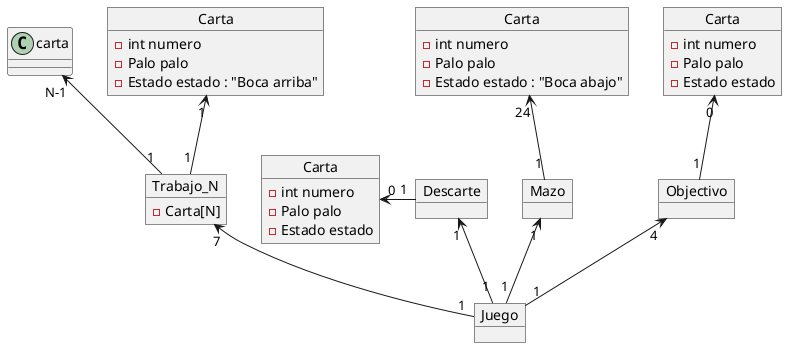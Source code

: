 @startuml
allow_mixing

object Juego
object Mazo
object Descarte
object Objectivo

object Trabajo_N {
	- Carta[N]
}

object "Carta" as carta1 {
	- int numero
	- Palo palo
	- Estado estado : "Boca arriba"	
}
object "Carta" as carta3 {
	- int numero
	- Palo palo
	- Estado estado
}
object "Carta" as carta4 {
	- int numero
	- Palo palo
	- Estado estado
}
object "Carta" as carta5 {
	- int numero
	- Palo palo
	- Estado estado : "Boca abajo"
}

carta1 "1" <-down- "1" Trabajo_N

carta1 <-[hidden]left- carta

Trabajo_N "1" -> "N-1" carta

Trabajo_N "7" <-down- "1" Juego

Descarte "1" <-- "1" Juego

Objectivo "4" <-- "1" Juego

Mazo "1" <-- "1" Juego

carta3 "0" <- "1" Descarte

carta4 "0" <-- "1" Objectivo

carta5 "24" <-- "1" Mazo

@enduml